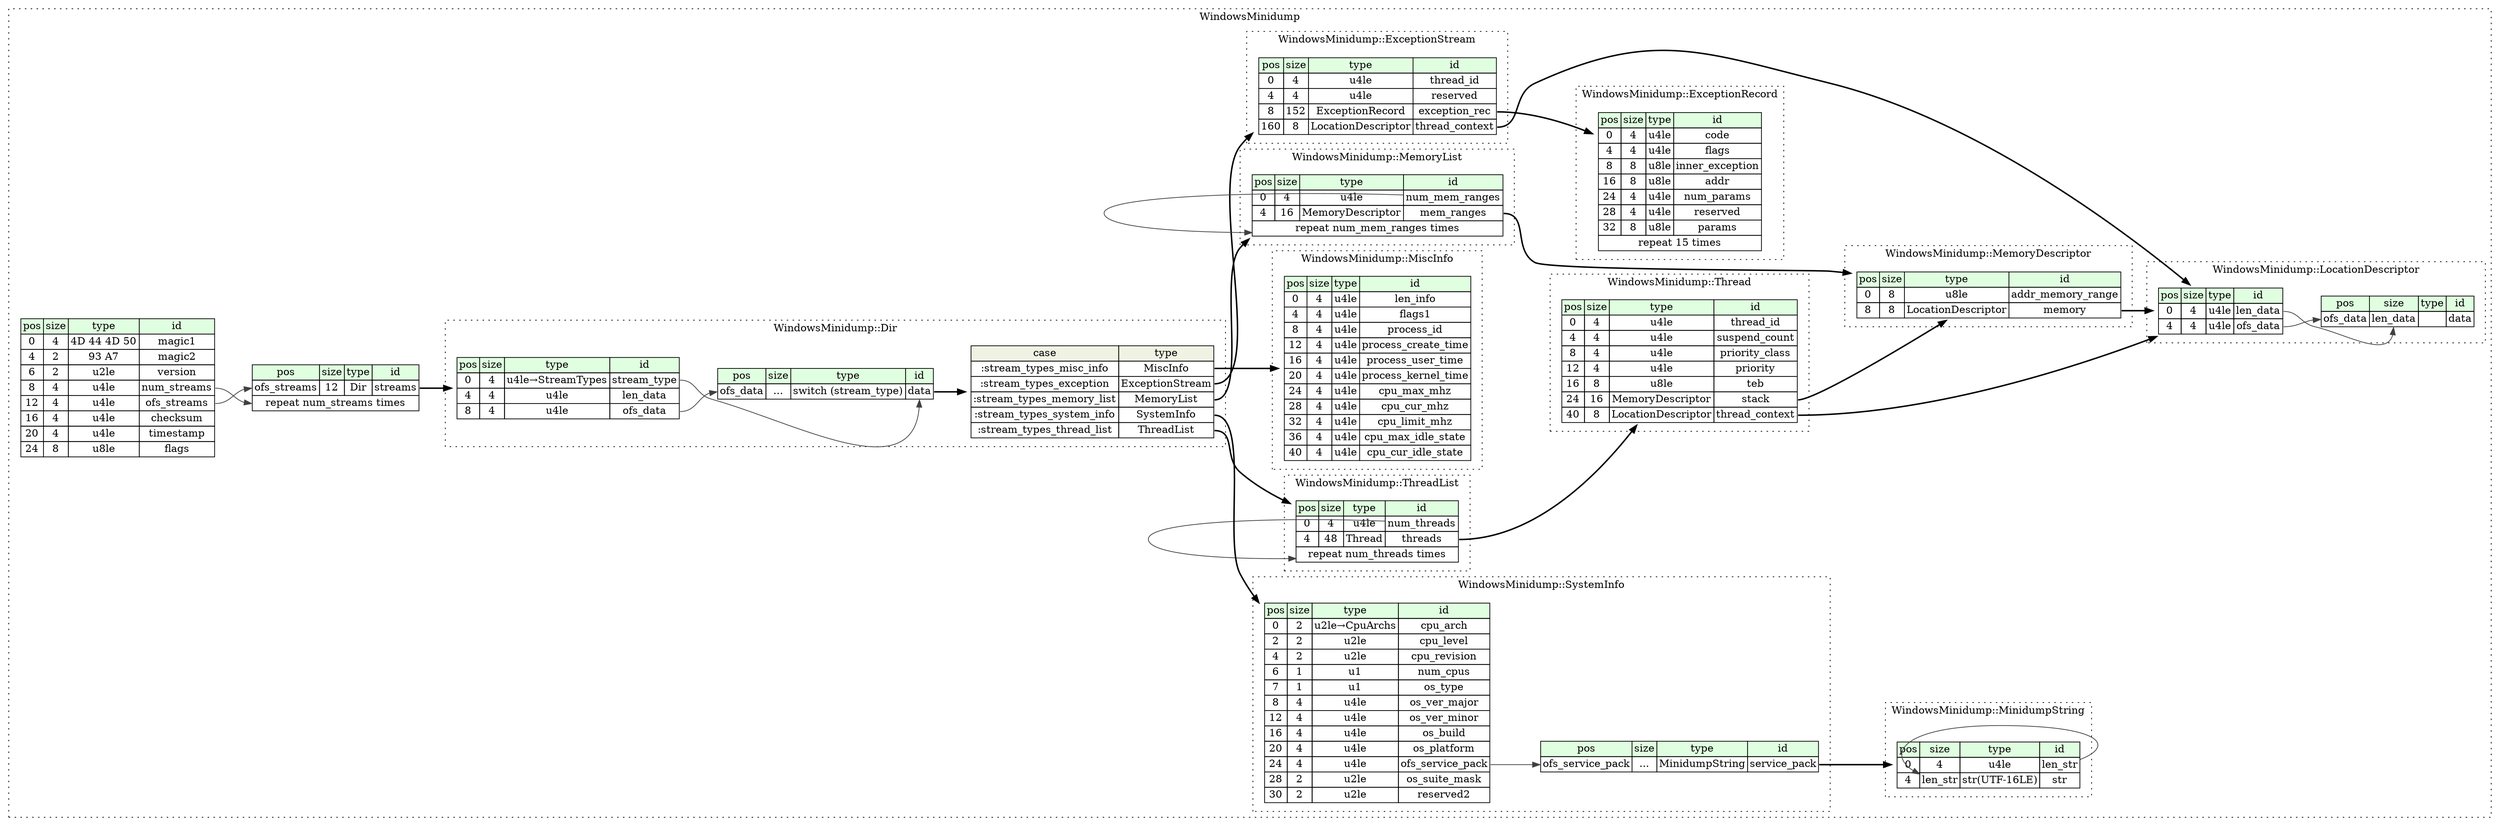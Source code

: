 digraph {
	rankdir=LR;
	node [shape=plaintext];
	subgraph cluster__windows_minidump {
		label="WindowsMinidump";
		graph[style=dotted];

		windows_minidump__seq [label=<<TABLE BORDER="0" CELLBORDER="1" CELLSPACING="0">
			<TR><TD BGCOLOR="#E0FFE0">pos</TD><TD BGCOLOR="#E0FFE0">size</TD><TD BGCOLOR="#E0FFE0">type</TD><TD BGCOLOR="#E0FFE0">id</TD></TR>
			<TR><TD PORT="magic1_pos">0</TD><TD PORT="magic1_size">4</TD><TD>4D 44 4D 50</TD><TD PORT="magic1_type">magic1</TD></TR>
			<TR><TD PORT="magic2_pos">4</TD><TD PORT="magic2_size">2</TD><TD>93 A7</TD><TD PORT="magic2_type">magic2</TD></TR>
			<TR><TD PORT="version_pos">6</TD><TD PORT="version_size">2</TD><TD>u2le</TD><TD PORT="version_type">version</TD></TR>
			<TR><TD PORT="num_streams_pos">8</TD><TD PORT="num_streams_size">4</TD><TD>u4le</TD><TD PORT="num_streams_type">num_streams</TD></TR>
			<TR><TD PORT="ofs_streams_pos">12</TD><TD PORT="ofs_streams_size">4</TD><TD>u4le</TD><TD PORT="ofs_streams_type">ofs_streams</TD></TR>
			<TR><TD PORT="checksum_pos">16</TD><TD PORT="checksum_size">4</TD><TD>u4le</TD><TD PORT="checksum_type">checksum</TD></TR>
			<TR><TD PORT="timestamp_pos">20</TD><TD PORT="timestamp_size">4</TD><TD>u4le</TD><TD PORT="timestamp_type">timestamp</TD></TR>
			<TR><TD PORT="flags_pos">24</TD><TD PORT="flags_size">8</TD><TD>u8le</TD><TD PORT="flags_type">flags</TD></TR>
		</TABLE>>];
		windows_minidump__inst__streams [label=<<TABLE BORDER="0" CELLBORDER="1" CELLSPACING="0">
			<TR><TD BGCOLOR="#E0FFE0">pos</TD><TD BGCOLOR="#E0FFE0">size</TD><TD BGCOLOR="#E0FFE0">type</TD><TD BGCOLOR="#E0FFE0">id</TD></TR>
			<TR><TD PORT="streams_pos">ofs_streams</TD><TD PORT="streams_size">12</TD><TD>Dir</TD><TD PORT="streams_type">streams</TD></TR>
			<TR><TD COLSPAN="4" PORT="streams__repeat">repeat num_streams times</TD></TR>
		</TABLE>>];
		subgraph cluster__thread_list {
			label="WindowsMinidump::ThreadList";
			graph[style=dotted];

			thread_list__seq [label=<<TABLE BORDER="0" CELLBORDER="1" CELLSPACING="0">
				<TR><TD BGCOLOR="#E0FFE0">pos</TD><TD BGCOLOR="#E0FFE0">size</TD><TD BGCOLOR="#E0FFE0">type</TD><TD BGCOLOR="#E0FFE0">id</TD></TR>
				<TR><TD PORT="num_threads_pos">0</TD><TD PORT="num_threads_size">4</TD><TD>u4le</TD><TD PORT="num_threads_type">num_threads</TD></TR>
				<TR><TD PORT="threads_pos">4</TD><TD PORT="threads_size">48</TD><TD>Thread</TD><TD PORT="threads_type">threads</TD></TR>
				<TR><TD COLSPAN="4" PORT="threads__repeat">repeat num_threads times</TD></TR>
			</TABLE>>];
		}
		subgraph cluster__location_descriptor {
			label="WindowsMinidump::LocationDescriptor";
			graph[style=dotted];

			location_descriptor__seq [label=<<TABLE BORDER="0" CELLBORDER="1" CELLSPACING="0">
				<TR><TD BGCOLOR="#E0FFE0">pos</TD><TD BGCOLOR="#E0FFE0">size</TD><TD BGCOLOR="#E0FFE0">type</TD><TD BGCOLOR="#E0FFE0">id</TD></TR>
				<TR><TD PORT="len_data_pos">0</TD><TD PORT="len_data_size">4</TD><TD>u4le</TD><TD PORT="len_data_type">len_data</TD></TR>
				<TR><TD PORT="ofs_data_pos">4</TD><TD PORT="ofs_data_size">4</TD><TD>u4le</TD><TD PORT="ofs_data_type">ofs_data</TD></TR>
			</TABLE>>];
			location_descriptor__inst__data [label=<<TABLE BORDER="0" CELLBORDER="1" CELLSPACING="0">
				<TR><TD BGCOLOR="#E0FFE0">pos</TD><TD BGCOLOR="#E0FFE0">size</TD><TD BGCOLOR="#E0FFE0">type</TD><TD BGCOLOR="#E0FFE0">id</TD></TR>
				<TR><TD PORT="data_pos">ofs_data</TD><TD PORT="data_size">len_data</TD><TD></TD><TD PORT="data_type">data</TD></TR>
			</TABLE>>];
		}
		subgraph cluster__minidump_string {
			label="WindowsMinidump::MinidumpString";
			graph[style=dotted];

			minidump_string__seq [label=<<TABLE BORDER="0" CELLBORDER="1" CELLSPACING="0">
				<TR><TD BGCOLOR="#E0FFE0">pos</TD><TD BGCOLOR="#E0FFE0">size</TD><TD BGCOLOR="#E0FFE0">type</TD><TD BGCOLOR="#E0FFE0">id</TD></TR>
				<TR><TD PORT="len_str_pos">0</TD><TD PORT="len_str_size">4</TD><TD>u4le</TD><TD PORT="len_str_type">len_str</TD></TR>
				<TR><TD PORT="str_pos">4</TD><TD PORT="str_size">len_str</TD><TD>str(UTF-16LE)</TD><TD PORT="str_type">str</TD></TR>
			</TABLE>>];
		}
		subgraph cluster__system_info {
			label="WindowsMinidump::SystemInfo";
			graph[style=dotted];

			system_info__seq [label=<<TABLE BORDER="0" CELLBORDER="1" CELLSPACING="0">
				<TR><TD BGCOLOR="#E0FFE0">pos</TD><TD BGCOLOR="#E0FFE0">size</TD><TD BGCOLOR="#E0FFE0">type</TD><TD BGCOLOR="#E0FFE0">id</TD></TR>
				<TR><TD PORT="cpu_arch_pos">0</TD><TD PORT="cpu_arch_size">2</TD><TD>u2le→CpuArchs</TD><TD PORT="cpu_arch_type">cpu_arch</TD></TR>
				<TR><TD PORT="cpu_level_pos">2</TD><TD PORT="cpu_level_size">2</TD><TD>u2le</TD><TD PORT="cpu_level_type">cpu_level</TD></TR>
				<TR><TD PORT="cpu_revision_pos">4</TD><TD PORT="cpu_revision_size">2</TD><TD>u2le</TD><TD PORT="cpu_revision_type">cpu_revision</TD></TR>
				<TR><TD PORT="num_cpus_pos">6</TD><TD PORT="num_cpus_size">1</TD><TD>u1</TD><TD PORT="num_cpus_type">num_cpus</TD></TR>
				<TR><TD PORT="os_type_pos">7</TD><TD PORT="os_type_size">1</TD><TD>u1</TD><TD PORT="os_type_type">os_type</TD></TR>
				<TR><TD PORT="os_ver_major_pos">8</TD><TD PORT="os_ver_major_size">4</TD><TD>u4le</TD><TD PORT="os_ver_major_type">os_ver_major</TD></TR>
				<TR><TD PORT="os_ver_minor_pos">12</TD><TD PORT="os_ver_minor_size">4</TD><TD>u4le</TD><TD PORT="os_ver_minor_type">os_ver_minor</TD></TR>
				<TR><TD PORT="os_build_pos">16</TD><TD PORT="os_build_size">4</TD><TD>u4le</TD><TD PORT="os_build_type">os_build</TD></TR>
				<TR><TD PORT="os_platform_pos">20</TD><TD PORT="os_platform_size">4</TD><TD>u4le</TD><TD PORT="os_platform_type">os_platform</TD></TR>
				<TR><TD PORT="ofs_service_pack_pos">24</TD><TD PORT="ofs_service_pack_size">4</TD><TD>u4le</TD><TD PORT="ofs_service_pack_type">ofs_service_pack</TD></TR>
				<TR><TD PORT="os_suite_mask_pos">28</TD><TD PORT="os_suite_mask_size">2</TD><TD>u2le</TD><TD PORT="os_suite_mask_type">os_suite_mask</TD></TR>
				<TR><TD PORT="reserved2_pos">30</TD><TD PORT="reserved2_size">2</TD><TD>u2le</TD><TD PORT="reserved2_type">reserved2</TD></TR>
			</TABLE>>];
			system_info__inst__service_pack [label=<<TABLE BORDER="0" CELLBORDER="1" CELLSPACING="0">
				<TR><TD BGCOLOR="#E0FFE0">pos</TD><TD BGCOLOR="#E0FFE0">size</TD><TD BGCOLOR="#E0FFE0">type</TD><TD BGCOLOR="#E0FFE0">id</TD></TR>
				<TR><TD PORT="service_pack_pos">ofs_service_pack</TD><TD PORT="service_pack_size">...</TD><TD>MinidumpString</TD><TD PORT="service_pack_type">service_pack</TD></TR>
			</TABLE>>];
		}
		subgraph cluster__exception_record {
			label="WindowsMinidump::ExceptionRecord";
			graph[style=dotted];

			exception_record__seq [label=<<TABLE BORDER="0" CELLBORDER="1" CELLSPACING="0">
				<TR><TD BGCOLOR="#E0FFE0">pos</TD><TD BGCOLOR="#E0FFE0">size</TD><TD BGCOLOR="#E0FFE0">type</TD><TD BGCOLOR="#E0FFE0">id</TD></TR>
				<TR><TD PORT="code_pos">0</TD><TD PORT="code_size">4</TD><TD>u4le</TD><TD PORT="code_type">code</TD></TR>
				<TR><TD PORT="flags_pos">4</TD><TD PORT="flags_size">4</TD><TD>u4le</TD><TD PORT="flags_type">flags</TD></TR>
				<TR><TD PORT="inner_exception_pos">8</TD><TD PORT="inner_exception_size">8</TD><TD>u8le</TD><TD PORT="inner_exception_type">inner_exception</TD></TR>
				<TR><TD PORT="addr_pos">16</TD><TD PORT="addr_size">8</TD><TD>u8le</TD><TD PORT="addr_type">addr</TD></TR>
				<TR><TD PORT="num_params_pos">24</TD><TD PORT="num_params_size">4</TD><TD>u4le</TD><TD PORT="num_params_type">num_params</TD></TR>
				<TR><TD PORT="reserved_pos">28</TD><TD PORT="reserved_size">4</TD><TD>u4le</TD><TD PORT="reserved_type">reserved</TD></TR>
				<TR><TD PORT="params_pos">32</TD><TD PORT="params_size">8</TD><TD>u8le</TD><TD PORT="params_type">params</TD></TR>
				<TR><TD COLSPAN="4" PORT="params__repeat">repeat 15 times</TD></TR>
			</TABLE>>];
		}
		subgraph cluster__misc_info {
			label="WindowsMinidump::MiscInfo";
			graph[style=dotted];

			misc_info__seq [label=<<TABLE BORDER="0" CELLBORDER="1" CELLSPACING="0">
				<TR><TD BGCOLOR="#E0FFE0">pos</TD><TD BGCOLOR="#E0FFE0">size</TD><TD BGCOLOR="#E0FFE0">type</TD><TD BGCOLOR="#E0FFE0">id</TD></TR>
				<TR><TD PORT="len_info_pos">0</TD><TD PORT="len_info_size">4</TD><TD>u4le</TD><TD PORT="len_info_type">len_info</TD></TR>
				<TR><TD PORT="flags1_pos">4</TD><TD PORT="flags1_size">4</TD><TD>u4le</TD><TD PORT="flags1_type">flags1</TD></TR>
				<TR><TD PORT="process_id_pos">8</TD><TD PORT="process_id_size">4</TD><TD>u4le</TD><TD PORT="process_id_type">process_id</TD></TR>
				<TR><TD PORT="process_create_time_pos">12</TD><TD PORT="process_create_time_size">4</TD><TD>u4le</TD><TD PORT="process_create_time_type">process_create_time</TD></TR>
				<TR><TD PORT="process_user_time_pos">16</TD><TD PORT="process_user_time_size">4</TD><TD>u4le</TD><TD PORT="process_user_time_type">process_user_time</TD></TR>
				<TR><TD PORT="process_kernel_time_pos">20</TD><TD PORT="process_kernel_time_size">4</TD><TD>u4le</TD><TD PORT="process_kernel_time_type">process_kernel_time</TD></TR>
				<TR><TD PORT="cpu_max_mhz_pos">24</TD><TD PORT="cpu_max_mhz_size">4</TD><TD>u4le</TD><TD PORT="cpu_max_mhz_type">cpu_max_mhz</TD></TR>
				<TR><TD PORT="cpu_cur_mhz_pos">28</TD><TD PORT="cpu_cur_mhz_size">4</TD><TD>u4le</TD><TD PORT="cpu_cur_mhz_type">cpu_cur_mhz</TD></TR>
				<TR><TD PORT="cpu_limit_mhz_pos">32</TD><TD PORT="cpu_limit_mhz_size">4</TD><TD>u4le</TD><TD PORT="cpu_limit_mhz_type">cpu_limit_mhz</TD></TR>
				<TR><TD PORT="cpu_max_idle_state_pos">36</TD><TD PORT="cpu_max_idle_state_size">4</TD><TD>u4le</TD><TD PORT="cpu_max_idle_state_type">cpu_max_idle_state</TD></TR>
				<TR><TD PORT="cpu_cur_idle_state_pos">40</TD><TD PORT="cpu_cur_idle_state_size">4</TD><TD>u4le</TD><TD PORT="cpu_cur_idle_state_type">cpu_cur_idle_state</TD></TR>
			</TABLE>>];
		}
		subgraph cluster__dir {
			label="WindowsMinidump::Dir";
			graph[style=dotted];

			dir__seq [label=<<TABLE BORDER="0" CELLBORDER="1" CELLSPACING="0">
				<TR><TD BGCOLOR="#E0FFE0">pos</TD><TD BGCOLOR="#E0FFE0">size</TD><TD BGCOLOR="#E0FFE0">type</TD><TD BGCOLOR="#E0FFE0">id</TD></TR>
				<TR><TD PORT="stream_type_pos">0</TD><TD PORT="stream_type_size">4</TD><TD>u4le→StreamTypes</TD><TD PORT="stream_type_type">stream_type</TD></TR>
				<TR><TD PORT="len_data_pos">4</TD><TD PORT="len_data_size">4</TD><TD>u4le</TD><TD PORT="len_data_type">len_data</TD></TR>
				<TR><TD PORT="ofs_data_pos">8</TD><TD PORT="ofs_data_size">4</TD><TD>u4le</TD><TD PORT="ofs_data_type">ofs_data</TD></TR>
			</TABLE>>];
			dir__inst__data [label=<<TABLE BORDER="0" CELLBORDER="1" CELLSPACING="0">
				<TR><TD BGCOLOR="#E0FFE0">pos</TD><TD BGCOLOR="#E0FFE0">size</TD><TD BGCOLOR="#E0FFE0">type</TD><TD BGCOLOR="#E0FFE0">id</TD></TR>
				<TR><TD PORT="data_pos">ofs_data</TD><TD PORT="data_size">...</TD><TD>switch (stream_type)</TD><TD PORT="data_type">data</TD></TR>
			</TABLE>>];
dir__inst__data_data_switch [label=<<TABLE BORDER="0" CELLBORDER="1" CELLSPACING="0">
	<TR><TD BGCOLOR="#F0F2E4">case</TD><TD BGCOLOR="#F0F2E4">type</TD></TR>
	<TR><TD>:stream_types_misc_info</TD><TD PORT="case0">MiscInfo</TD></TR>
	<TR><TD>:stream_types_exception</TD><TD PORT="case1">ExceptionStream</TD></TR>
	<TR><TD>:stream_types_memory_list</TD><TD PORT="case2">MemoryList</TD></TR>
	<TR><TD>:stream_types_system_info</TD><TD PORT="case3">SystemInfo</TD></TR>
	<TR><TD>:stream_types_thread_list</TD><TD PORT="case4">ThreadList</TD></TR>
</TABLE>>];
		}
		subgraph cluster__thread {
			label="WindowsMinidump::Thread";
			graph[style=dotted];

			thread__seq [label=<<TABLE BORDER="0" CELLBORDER="1" CELLSPACING="0">
				<TR><TD BGCOLOR="#E0FFE0">pos</TD><TD BGCOLOR="#E0FFE0">size</TD><TD BGCOLOR="#E0FFE0">type</TD><TD BGCOLOR="#E0FFE0">id</TD></TR>
				<TR><TD PORT="thread_id_pos">0</TD><TD PORT="thread_id_size">4</TD><TD>u4le</TD><TD PORT="thread_id_type">thread_id</TD></TR>
				<TR><TD PORT="suspend_count_pos">4</TD><TD PORT="suspend_count_size">4</TD><TD>u4le</TD><TD PORT="suspend_count_type">suspend_count</TD></TR>
				<TR><TD PORT="priority_class_pos">8</TD><TD PORT="priority_class_size">4</TD><TD>u4le</TD><TD PORT="priority_class_type">priority_class</TD></TR>
				<TR><TD PORT="priority_pos">12</TD><TD PORT="priority_size">4</TD><TD>u4le</TD><TD PORT="priority_type">priority</TD></TR>
				<TR><TD PORT="teb_pos">16</TD><TD PORT="teb_size">8</TD><TD>u8le</TD><TD PORT="teb_type">teb</TD></TR>
				<TR><TD PORT="stack_pos">24</TD><TD PORT="stack_size">16</TD><TD>MemoryDescriptor</TD><TD PORT="stack_type">stack</TD></TR>
				<TR><TD PORT="thread_context_pos">40</TD><TD PORT="thread_context_size">8</TD><TD>LocationDescriptor</TD><TD PORT="thread_context_type">thread_context</TD></TR>
			</TABLE>>];
		}
		subgraph cluster__memory_list {
			label="WindowsMinidump::MemoryList";
			graph[style=dotted];

			memory_list__seq [label=<<TABLE BORDER="0" CELLBORDER="1" CELLSPACING="0">
				<TR><TD BGCOLOR="#E0FFE0">pos</TD><TD BGCOLOR="#E0FFE0">size</TD><TD BGCOLOR="#E0FFE0">type</TD><TD BGCOLOR="#E0FFE0">id</TD></TR>
				<TR><TD PORT="num_mem_ranges_pos">0</TD><TD PORT="num_mem_ranges_size">4</TD><TD>u4le</TD><TD PORT="num_mem_ranges_type">num_mem_ranges</TD></TR>
				<TR><TD PORT="mem_ranges_pos">4</TD><TD PORT="mem_ranges_size">16</TD><TD>MemoryDescriptor</TD><TD PORT="mem_ranges_type">mem_ranges</TD></TR>
				<TR><TD COLSPAN="4" PORT="mem_ranges__repeat">repeat num_mem_ranges times</TD></TR>
			</TABLE>>];
		}
		subgraph cluster__memory_descriptor {
			label="WindowsMinidump::MemoryDescriptor";
			graph[style=dotted];

			memory_descriptor__seq [label=<<TABLE BORDER="0" CELLBORDER="1" CELLSPACING="0">
				<TR><TD BGCOLOR="#E0FFE0">pos</TD><TD BGCOLOR="#E0FFE0">size</TD><TD BGCOLOR="#E0FFE0">type</TD><TD BGCOLOR="#E0FFE0">id</TD></TR>
				<TR><TD PORT="addr_memory_range_pos">0</TD><TD PORT="addr_memory_range_size">8</TD><TD>u8le</TD><TD PORT="addr_memory_range_type">addr_memory_range</TD></TR>
				<TR><TD PORT="memory_pos">8</TD><TD PORT="memory_size">8</TD><TD>LocationDescriptor</TD><TD PORT="memory_type">memory</TD></TR>
			</TABLE>>];
		}
		subgraph cluster__exception_stream {
			label="WindowsMinidump::ExceptionStream";
			graph[style=dotted];

			exception_stream__seq [label=<<TABLE BORDER="0" CELLBORDER="1" CELLSPACING="0">
				<TR><TD BGCOLOR="#E0FFE0">pos</TD><TD BGCOLOR="#E0FFE0">size</TD><TD BGCOLOR="#E0FFE0">type</TD><TD BGCOLOR="#E0FFE0">id</TD></TR>
				<TR><TD PORT="thread_id_pos">0</TD><TD PORT="thread_id_size">4</TD><TD>u4le</TD><TD PORT="thread_id_type">thread_id</TD></TR>
				<TR><TD PORT="reserved_pos">4</TD><TD PORT="reserved_size">4</TD><TD>u4le</TD><TD PORT="reserved_type">reserved</TD></TR>
				<TR><TD PORT="exception_rec_pos">8</TD><TD PORT="exception_rec_size">152</TD><TD>ExceptionRecord</TD><TD PORT="exception_rec_type">exception_rec</TD></TR>
				<TR><TD PORT="thread_context_pos">160</TD><TD PORT="thread_context_size">8</TD><TD>LocationDescriptor</TD><TD PORT="thread_context_type">thread_context</TD></TR>
			</TABLE>>];
		}
	}
	windows_minidump__seq:ofs_streams_type -> windows_minidump__inst__streams:streams_pos [color="#404040"];
	windows_minidump__inst__streams:streams_type -> dir__seq [style=bold];
	windows_minidump__seq:num_streams_type -> windows_minidump__inst__streams:streams__repeat [color="#404040"];
	thread_list__seq:threads_type -> thread__seq [style=bold];
	thread_list__seq:num_threads_type -> thread_list__seq:threads__repeat [color="#404040"];
	location_descriptor__seq:ofs_data_type -> location_descriptor__inst__data:data_pos [color="#404040"];
	location_descriptor__seq:len_data_type -> location_descriptor__inst__data:data_size [color="#404040"];
	minidump_string__seq:len_str_type -> minidump_string__seq:str_size [color="#404040"];
	system_info__seq:ofs_service_pack_type -> system_info__inst__service_pack:service_pack_pos [color="#404040"];
	system_info__inst__service_pack:service_pack_type -> minidump_string__seq [style=bold];
	dir__seq:ofs_data_type -> dir__inst__data:data_pos [color="#404040"];
	dir__inst__data:data_type -> dir__inst__data_data_switch [style=bold];
	dir__inst__data_data_switch:case0 -> misc_info__seq [style=bold];
	dir__inst__data_data_switch:case1 -> exception_stream__seq [style=bold];
	dir__inst__data_data_switch:case2 -> memory_list__seq [style=bold];
	dir__inst__data_data_switch:case3 -> system_info__seq [style=bold];
	dir__inst__data_data_switch:case4 -> thread_list__seq [style=bold];
	dir__seq:stream_type_type -> dir__inst__data:data_type [color="#404040"];
	thread__seq:stack_type -> memory_descriptor__seq [style=bold];
	thread__seq:thread_context_type -> location_descriptor__seq [style=bold];
	memory_list__seq:mem_ranges_type -> memory_descriptor__seq [style=bold];
	memory_list__seq:num_mem_ranges_type -> memory_list__seq:mem_ranges__repeat [color="#404040"];
	memory_descriptor__seq:memory_type -> location_descriptor__seq [style=bold];
	exception_stream__seq:exception_rec_type -> exception_record__seq [style=bold];
	exception_stream__seq:thread_context_type -> location_descriptor__seq [style=bold];
}
